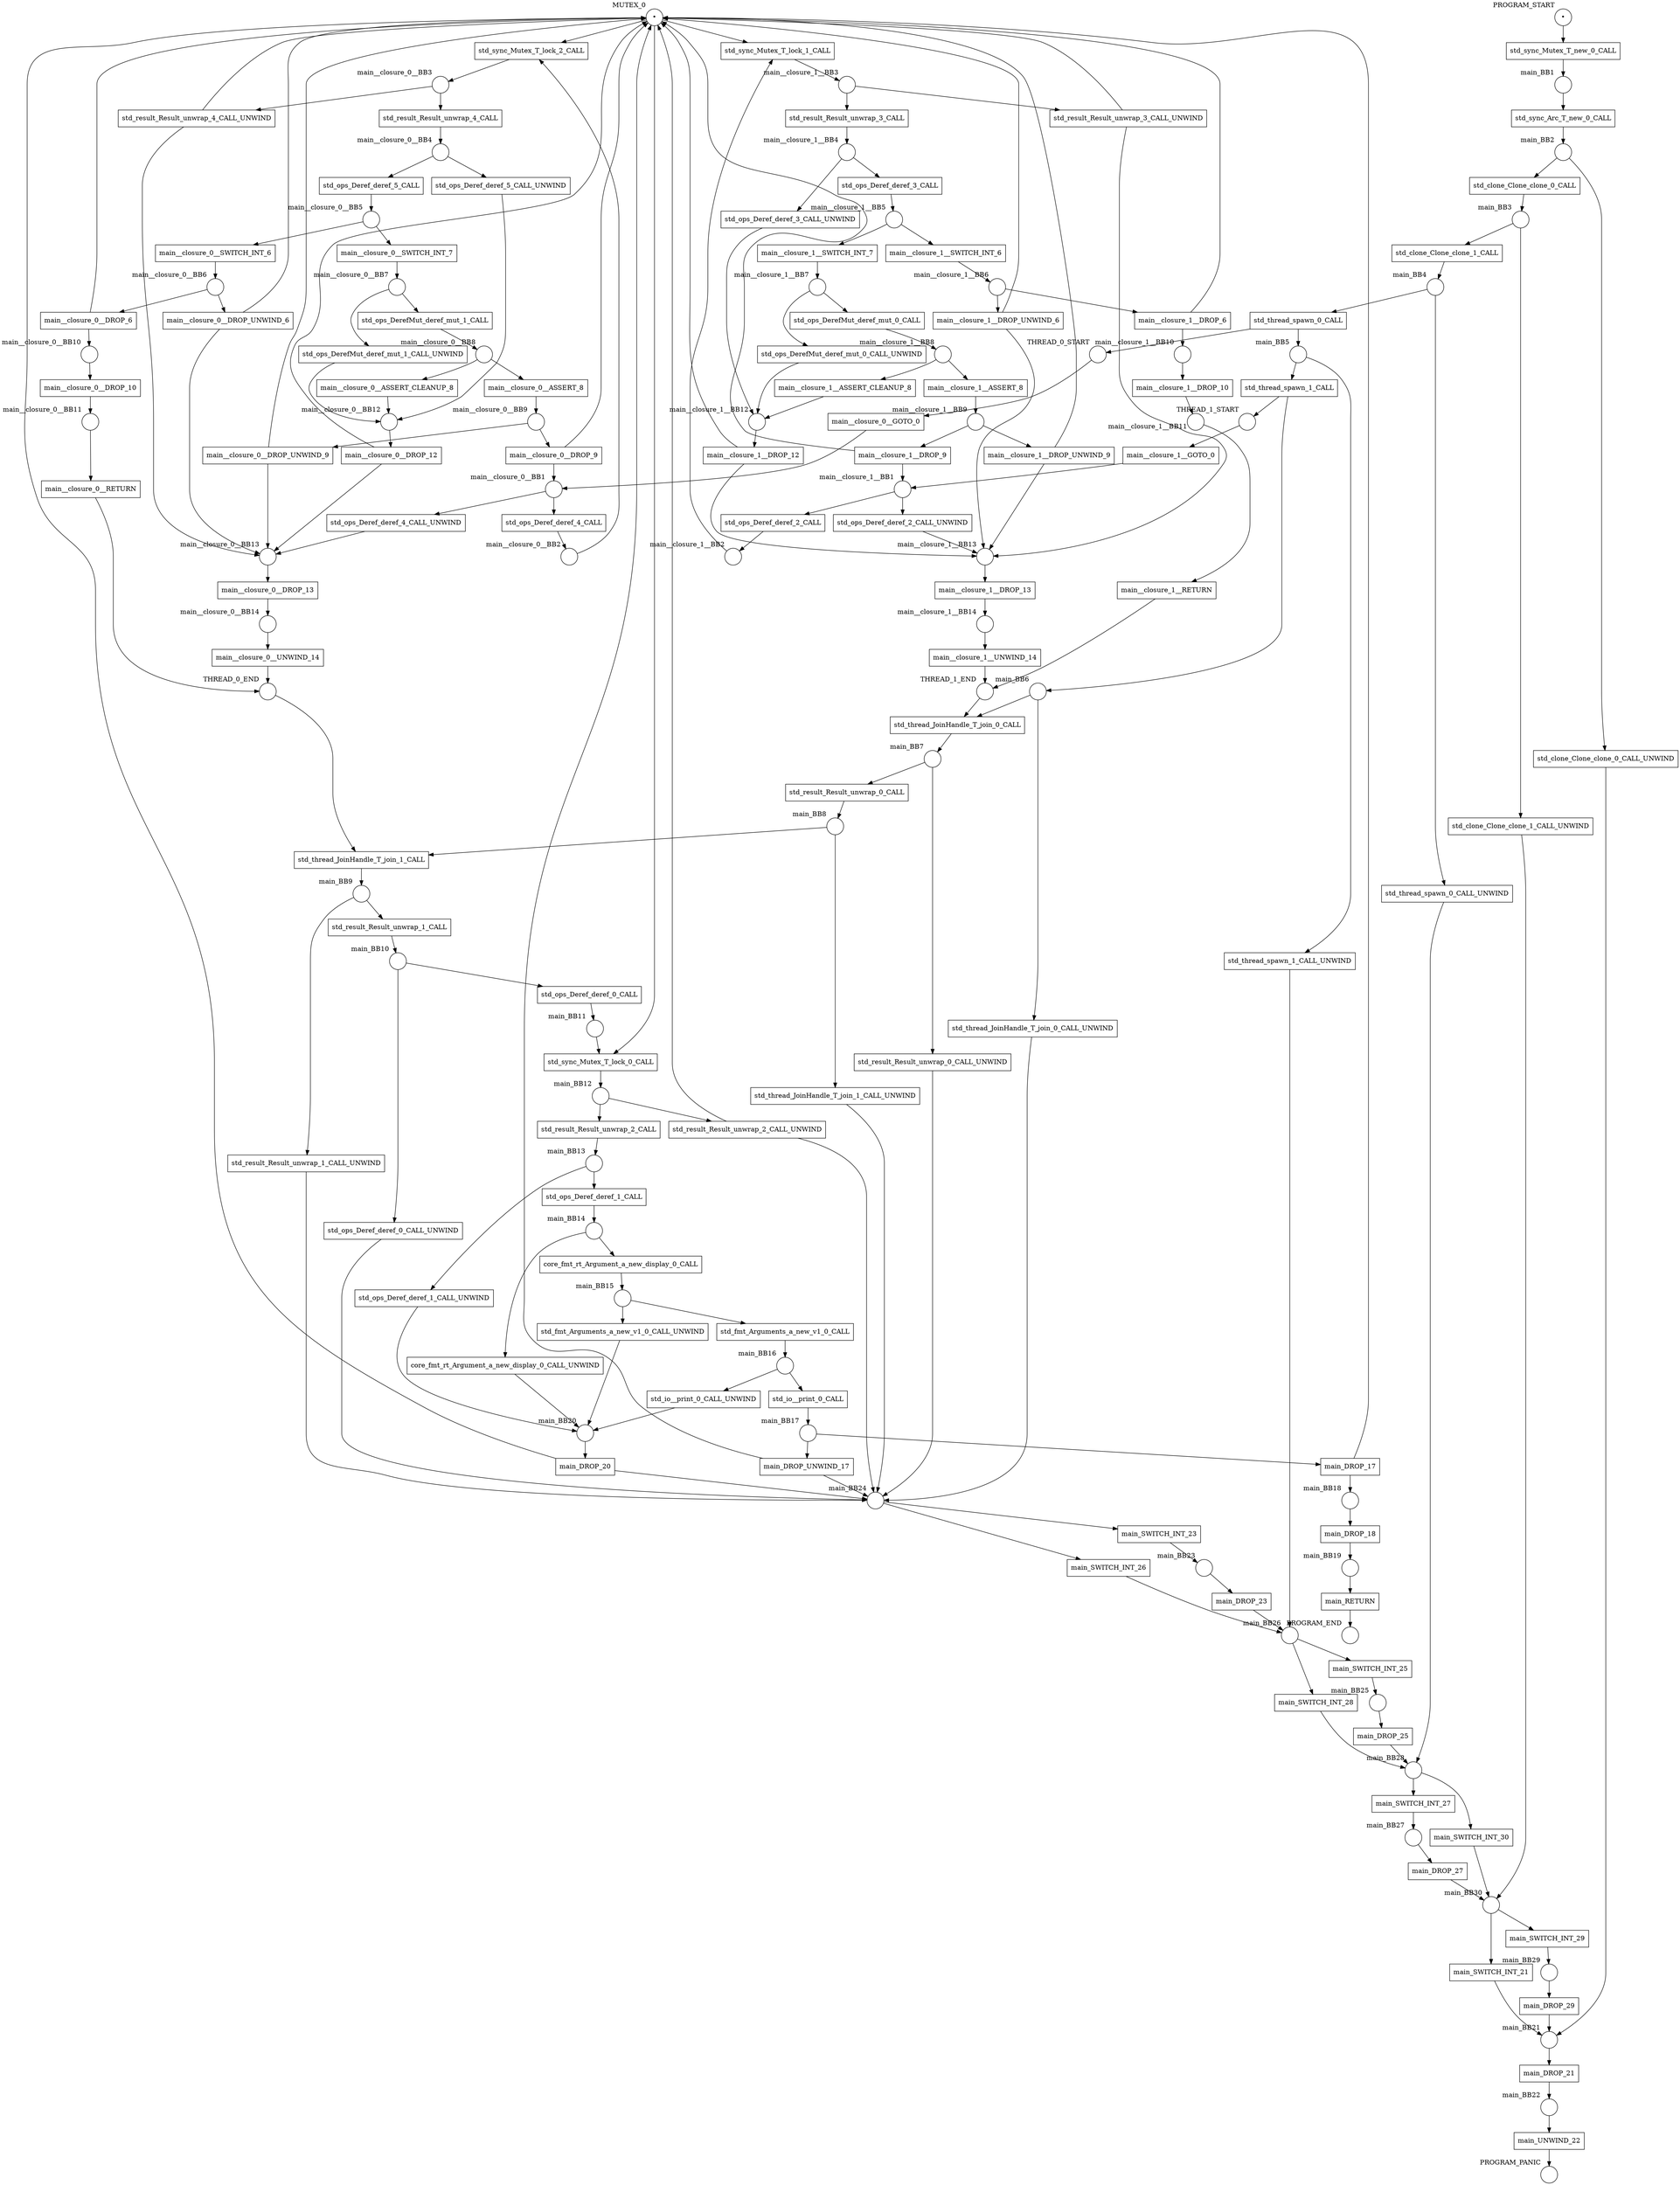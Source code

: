 digraph petrinet {
    MUTEX_0 [shape="circle" xlabel="MUTEX_0" label="•"];
    PROGRAM_END [shape="circle" xlabel="PROGRAM_END" label=""];
    PROGRAM_PANIC [shape="circle" xlabel="PROGRAM_PANIC" label=""];
    PROGRAM_START [shape="circle" xlabel="PROGRAM_START" label="•"];
    THREAD_0_END [shape="circle" xlabel="THREAD_0_END" label=""];
    THREAD_0_START [shape="circle" xlabel="THREAD_0_START" label=""];
    THREAD_1_END [shape="circle" xlabel="THREAD_1_END" label=""];
    THREAD_1_START [shape="circle" xlabel="THREAD_1_START" label=""];
    main_BB1 [shape="circle" xlabel="main_BB1" label=""];
    main_BB10 [shape="circle" xlabel="main_BB10" label=""];
    main_BB11 [shape="circle" xlabel="main_BB11" label=""];
    main_BB12 [shape="circle" xlabel="main_BB12" label=""];
    main_BB13 [shape="circle" xlabel="main_BB13" label=""];
    main_BB14 [shape="circle" xlabel="main_BB14" label=""];
    main_BB15 [shape="circle" xlabel="main_BB15" label=""];
    main_BB16 [shape="circle" xlabel="main_BB16" label=""];
    main_BB17 [shape="circle" xlabel="main_BB17" label=""];
    main_BB18 [shape="circle" xlabel="main_BB18" label=""];
    main_BB19 [shape="circle" xlabel="main_BB19" label=""];
    main_BB2 [shape="circle" xlabel="main_BB2" label=""];
    main_BB20 [shape="circle" xlabel="main_BB20" label=""];
    main_BB21 [shape="circle" xlabel="main_BB21" label=""];
    main_BB22 [shape="circle" xlabel="main_BB22" label=""];
    main_BB23 [shape="circle" xlabel="main_BB23" label=""];
    main_BB24 [shape="circle" xlabel="main_BB24" label=""];
    main_BB25 [shape="circle" xlabel="main_BB25" label=""];
    main_BB26 [shape="circle" xlabel="main_BB26" label=""];
    main_BB27 [shape="circle" xlabel="main_BB27" label=""];
    main_BB28 [shape="circle" xlabel="main_BB28" label=""];
    main_BB29 [shape="circle" xlabel="main_BB29" label=""];
    main_BB3 [shape="circle" xlabel="main_BB3" label=""];
    main_BB30 [shape="circle" xlabel="main_BB30" label=""];
    main_BB4 [shape="circle" xlabel="main_BB4" label=""];
    main_BB5 [shape="circle" xlabel="main_BB5" label=""];
    main_BB6 [shape="circle" xlabel="main_BB6" label=""];
    main_BB7 [shape="circle" xlabel="main_BB7" label=""];
    main_BB8 [shape="circle" xlabel="main_BB8" label=""];
    main_BB9 [shape="circle" xlabel="main_BB9" label=""];
    main__closure_0__BB1 [shape="circle" xlabel="main__closure_0__BB1" label=""];
    main__closure_0__BB10 [shape="circle" xlabel="main__closure_0__BB10" label=""];
    main__closure_0__BB11 [shape="circle" xlabel="main__closure_0__BB11" label=""];
    main__closure_0__BB12 [shape="circle" xlabel="main__closure_0__BB12" label=""];
    main__closure_0__BB13 [shape="circle" xlabel="main__closure_0__BB13" label=""];
    main__closure_0__BB14 [shape="circle" xlabel="main__closure_0__BB14" label=""];
    main__closure_0__BB2 [shape="circle" xlabel="main__closure_0__BB2" label=""];
    main__closure_0__BB3 [shape="circle" xlabel="main__closure_0__BB3" label=""];
    main__closure_0__BB4 [shape="circle" xlabel="main__closure_0__BB4" label=""];
    main__closure_0__BB5 [shape="circle" xlabel="main__closure_0__BB5" label=""];
    main__closure_0__BB6 [shape="circle" xlabel="main__closure_0__BB6" label=""];
    main__closure_0__BB7 [shape="circle" xlabel="main__closure_0__BB7" label=""];
    main__closure_0__BB8 [shape="circle" xlabel="main__closure_0__BB8" label=""];
    main__closure_0__BB9 [shape="circle" xlabel="main__closure_0__BB9" label=""];
    main__closure_1__BB1 [shape="circle" xlabel="main__closure_1__BB1" label=""];
    main__closure_1__BB10 [shape="circle" xlabel="main__closure_1__BB10" label=""];
    main__closure_1__BB11 [shape="circle" xlabel="main__closure_1__BB11" label=""];
    main__closure_1__BB12 [shape="circle" xlabel="main__closure_1__BB12" label=""];
    main__closure_1__BB13 [shape="circle" xlabel="main__closure_1__BB13" label=""];
    main__closure_1__BB14 [shape="circle" xlabel="main__closure_1__BB14" label=""];
    main__closure_1__BB2 [shape="circle" xlabel="main__closure_1__BB2" label=""];
    main__closure_1__BB3 [shape="circle" xlabel="main__closure_1__BB3" label=""];
    main__closure_1__BB4 [shape="circle" xlabel="main__closure_1__BB4" label=""];
    main__closure_1__BB5 [shape="circle" xlabel="main__closure_1__BB5" label=""];
    main__closure_1__BB6 [shape="circle" xlabel="main__closure_1__BB6" label=""];
    main__closure_1__BB7 [shape="circle" xlabel="main__closure_1__BB7" label=""];
    main__closure_1__BB8 [shape="circle" xlabel="main__closure_1__BB8" label=""];
    main__closure_1__BB9 [shape="circle" xlabel="main__closure_1__BB9" label=""];
    core_fmt_rt_Argument_a_new_display_0_CALL [shape="box" xlabel="" label="core_fmt_rt_Argument_a_new_display_0_CALL"];
    core_fmt_rt_Argument_a_new_display_0_CALL_UNWIND [shape="box" xlabel="" label="core_fmt_rt_Argument_a_new_display_0_CALL_UNWIND"];
    main_DROP_17 [shape="box" xlabel="" label="main_DROP_17"];
    main_DROP_18 [shape="box" xlabel="" label="main_DROP_18"];
    main_DROP_20 [shape="box" xlabel="" label="main_DROP_20"];
    main_DROP_21 [shape="box" xlabel="" label="main_DROP_21"];
    main_DROP_23 [shape="box" xlabel="" label="main_DROP_23"];
    main_DROP_25 [shape="box" xlabel="" label="main_DROP_25"];
    main_DROP_27 [shape="box" xlabel="" label="main_DROP_27"];
    main_DROP_29 [shape="box" xlabel="" label="main_DROP_29"];
    main_DROP_UNWIND_17 [shape="box" xlabel="" label="main_DROP_UNWIND_17"];
    main_RETURN [shape="box" xlabel="" label="main_RETURN"];
    main_SWITCH_INT_21 [shape="box" xlabel="" label="main_SWITCH_INT_21"];
    main_SWITCH_INT_23 [shape="box" xlabel="" label="main_SWITCH_INT_23"];
    main_SWITCH_INT_25 [shape="box" xlabel="" label="main_SWITCH_INT_25"];
    main_SWITCH_INT_26 [shape="box" xlabel="" label="main_SWITCH_INT_26"];
    main_SWITCH_INT_27 [shape="box" xlabel="" label="main_SWITCH_INT_27"];
    main_SWITCH_INT_28 [shape="box" xlabel="" label="main_SWITCH_INT_28"];
    main_SWITCH_INT_29 [shape="box" xlabel="" label="main_SWITCH_INT_29"];
    main_SWITCH_INT_30 [shape="box" xlabel="" label="main_SWITCH_INT_30"];
    main_UNWIND_22 [shape="box" xlabel="" label="main_UNWIND_22"];
    main__closure_0__ASSERT_8 [shape="box" xlabel="" label="main__closure_0__ASSERT_8"];
    main__closure_0__ASSERT_CLEANUP_8 [shape="box" xlabel="" label="main__closure_0__ASSERT_CLEANUP_8"];
    main__closure_0__DROP_10 [shape="box" xlabel="" label="main__closure_0__DROP_10"];
    main__closure_0__DROP_12 [shape="box" xlabel="" label="main__closure_0__DROP_12"];
    main__closure_0__DROP_13 [shape="box" xlabel="" label="main__closure_0__DROP_13"];
    main__closure_0__DROP_6 [shape="box" xlabel="" label="main__closure_0__DROP_6"];
    main__closure_0__DROP_9 [shape="box" xlabel="" label="main__closure_0__DROP_9"];
    main__closure_0__DROP_UNWIND_6 [shape="box" xlabel="" label="main__closure_0__DROP_UNWIND_6"];
    main__closure_0__DROP_UNWIND_9 [shape="box" xlabel="" label="main__closure_0__DROP_UNWIND_9"];
    main__closure_0__GOTO_0 [shape="box" xlabel="" label="main__closure_0__GOTO_0"];
    main__closure_0__RETURN [shape="box" xlabel="" label="main__closure_0__RETURN"];
    main__closure_0__SWITCH_INT_6 [shape="box" xlabel="" label="main__closure_0__SWITCH_INT_6"];
    main__closure_0__SWITCH_INT_7 [shape="box" xlabel="" label="main__closure_0__SWITCH_INT_7"];
    main__closure_0__UNWIND_14 [shape="box" xlabel="" label="main__closure_0__UNWIND_14"];
    main__closure_1__ASSERT_8 [shape="box" xlabel="" label="main__closure_1__ASSERT_8"];
    main__closure_1__ASSERT_CLEANUP_8 [shape="box" xlabel="" label="main__closure_1__ASSERT_CLEANUP_8"];
    main__closure_1__DROP_10 [shape="box" xlabel="" label="main__closure_1__DROP_10"];
    main__closure_1__DROP_12 [shape="box" xlabel="" label="main__closure_1__DROP_12"];
    main__closure_1__DROP_13 [shape="box" xlabel="" label="main__closure_1__DROP_13"];
    main__closure_1__DROP_6 [shape="box" xlabel="" label="main__closure_1__DROP_6"];
    main__closure_1__DROP_9 [shape="box" xlabel="" label="main__closure_1__DROP_9"];
    main__closure_1__DROP_UNWIND_6 [shape="box" xlabel="" label="main__closure_1__DROP_UNWIND_6"];
    main__closure_1__DROP_UNWIND_9 [shape="box" xlabel="" label="main__closure_1__DROP_UNWIND_9"];
    main__closure_1__GOTO_0 [shape="box" xlabel="" label="main__closure_1__GOTO_0"];
    main__closure_1__RETURN [shape="box" xlabel="" label="main__closure_1__RETURN"];
    main__closure_1__SWITCH_INT_6 [shape="box" xlabel="" label="main__closure_1__SWITCH_INT_6"];
    main__closure_1__SWITCH_INT_7 [shape="box" xlabel="" label="main__closure_1__SWITCH_INT_7"];
    main__closure_1__UNWIND_14 [shape="box" xlabel="" label="main__closure_1__UNWIND_14"];
    std_clone_Clone_clone_0_CALL [shape="box" xlabel="" label="std_clone_Clone_clone_0_CALL"];
    std_clone_Clone_clone_0_CALL_UNWIND [shape="box" xlabel="" label="std_clone_Clone_clone_0_CALL_UNWIND"];
    std_clone_Clone_clone_1_CALL [shape="box" xlabel="" label="std_clone_Clone_clone_1_CALL"];
    std_clone_Clone_clone_1_CALL_UNWIND [shape="box" xlabel="" label="std_clone_Clone_clone_1_CALL_UNWIND"];
    std_fmt_Arguments_a_new_v1_0_CALL [shape="box" xlabel="" label="std_fmt_Arguments_a_new_v1_0_CALL"];
    std_fmt_Arguments_a_new_v1_0_CALL_UNWIND [shape="box" xlabel="" label="std_fmt_Arguments_a_new_v1_0_CALL_UNWIND"];
    std_io__print_0_CALL [shape="box" xlabel="" label="std_io__print_0_CALL"];
    std_io__print_0_CALL_UNWIND [shape="box" xlabel="" label="std_io__print_0_CALL_UNWIND"];
    std_ops_DerefMut_deref_mut_0_CALL [shape="box" xlabel="" label="std_ops_DerefMut_deref_mut_0_CALL"];
    std_ops_DerefMut_deref_mut_0_CALL_UNWIND [shape="box" xlabel="" label="std_ops_DerefMut_deref_mut_0_CALL_UNWIND"];
    std_ops_DerefMut_deref_mut_1_CALL [shape="box" xlabel="" label="std_ops_DerefMut_deref_mut_1_CALL"];
    std_ops_DerefMut_deref_mut_1_CALL_UNWIND [shape="box" xlabel="" label="std_ops_DerefMut_deref_mut_1_CALL_UNWIND"];
    std_ops_Deref_deref_0_CALL [shape="box" xlabel="" label="std_ops_Deref_deref_0_CALL"];
    std_ops_Deref_deref_0_CALL_UNWIND [shape="box" xlabel="" label="std_ops_Deref_deref_0_CALL_UNWIND"];
    std_ops_Deref_deref_1_CALL [shape="box" xlabel="" label="std_ops_Deref_deref_1_CALL"];
    std_ops_Deref_deref_1_CALL_UNWIND [shape="box" xlabel="" label="std_ops_Deref_deref_1_CALL_UNWIND"];
    std_ops_Deref_deref_2_CALL [shape="box" xlabel="" label="std_ops_Deref_deref_2_CALL"];
    std_ops_Deref_deref_2_CALL_UNWIND [shape="box" xlabel="" label="std_ops_Deref_deref_2_CALL_UNWIND"];
    std_ops_Deref_deref_3_CALL [shape="box" xlabel="" label="std_ops_Deref_deref_3_CALL"];
    std_ops_Deref_deref_3_CALL_UNWIND [shape="box" xlabel="" label="std_ops_Deref_deref_3_CALL_UNWIND"];
    std_ops_Deref_deref_4_CALL [shape="box" xlabel="" label="std_ops_Deref_deref_4_CALL"];
    std_ops_Deref_deref_4_CALL_UNWIND [shape="box" xlabel="" label="std_ops_Deref_deref_4_CALL_UNWIND"];
    std_ops_Deref_deref_5_CALL [shape="box" xlabel="" label="std_ops_Deref_deref_5_CALL"];
    std_ops_Deref_deref_5_CALL_UNWIND [shape="box" xlabel="" label="std_ops_Deref_deref_5_CALL_UNWIND"];
    std_result_Result_unwrap_0_CALL [shape="box" xlabel="" label="std_result_Result_unwrap_0_CALL"];
    std_result_Result_unwrap_0_CALL_UNWIND [shape="box" xlabel="" label="std_result_Result_unwrap_0_CALL_UNWIND"];
    std_result_Result_unwrap_1_CALL [shape="box" xlabel="" label="std_result_Result_unwrap_1_CALL"];
    std_result_Result_unwrap_1_CALL_UNWIND [shape="box" xlabel="" label="std_result_Result_unwrap_1_CALL_UNWIND"];
    std_result_Result_unwrap_2_CALL [shape="box" xlabel="" label="std_result_Result_unwrap_2_CALL"];
    std_result_Result_unwrap_2_CALL_UNWIND [shape="box" xlabel="" label="std_result_Result_unwrap_2_CALL_UNWIND"];
    std_result_Result_unwrap_3_CALL [shape="box" xlabel="" label="std_result_Result_unwrap_3_CALL"];
    std_result_Result_unwrap_3_CALL_UNWIND [shape="box" xlabel="" label="std_result_Result_unwrap_3_CALL_UNWIND"];
    std_result_Result_unwrap_4_CALL [shape="box" xlabel="" label="std_result_Result_unwrap_4_CALL"];
    std_result_Result_unwrap_4_CALL_UNWIND [shape="box" xlabel="" label="std_result_Result_unwrap_4_CALL_UNWIND"];
    std_sync_Arc_T_new_0_CALL [shape="box" xlabel="" label="std_sync_Arc_T_new_0_CALL"];
    std_sync_Mutex_T_lock_0_CALL [shape="box" xlabel="" label="std_sync_Mutex_T_lock_0_CALL"];
    std_sync_Mutex_T_lock_1_CALL [shape="box" xlabel="" label="std_sync_Mutex_T_lock_1_CALL"];
    std_sync_Mutex_T_lock_2_CALL [shape="box" xlabel="" label="std_sync_Mutex_T_lock_2_CALL"];
    std_sync_Mutex_T_new_0_CALL [shape="box" xlabel="" label="std_sync_Mutex_T_new_0_CALL"];
    std_thread_JoinHandle_T_join_0_CALL [shape="box" xlabel="" label="std_thread_JoinHandle_T_join_0_CALL"];
    std_thread_JoinHandle_T_join_0_CALL_UNWIND [shape="box" xlabel="" label="std_thread_JoinHandle_T_join_0_CALL_UNWIND"];
    std_thread_JoinHandle_T_join_1_CALL [shape="box" xlabel="" label="std_thread_JoinHandle_T_join_1_CALL"];
    std_thread_JoinHandle_T_join_1_CALL_UNWIND [shape="box" xlabel="" label="std_thread_JoinHandle_T_join_1_CALL_UNWIND"];
    std_thread_spawn_0_CALL [shape="box" xlabel="" label="std_thread_spawn_0_CALL"];
    std_thread_spawn_0_CALL_UNWIND [shape="box" xlabel="" label="std_thread_spawn_0_CALL_UNWIND"];
    std_thread_spawn_1_CALL [shape="box" xlabel="" label="std_thread_spawn_1_CALL"];
    std_thread_spawn_1_CALL_UNWIND [shape="box" xlabel="" label="std_thread_spawn_1_CALL_UNWIND"];
    MUTEX_0 -> std_sync_Mutex_T_lock_0_CALL;
    MUTEX_0 -> std_sync_Mutex_T_lock_1_CALL;
    MUTEX_0 -> std_sync_Mutex_T_lock_2_CALL;
    PROGRAM_START -> std_sync_Mutex_T_new_0_CALL;
    THREAD_0_END -> std_thread_JoinHandle_T_join_1_CALL;
    THREAD_0_START -> main__closure_0__GOTO_0;
    THREAD_1_END -> std_thread_JoinHandle_T_join_0_CALL;
    THREAD_1_START -> main__closure_1__GOTO_0;
    main_BB1 -> std_sync_Arc_T_new_0_CALL;
    main_BB10 -> std_ops_Deref_deref_0_CALL;
    main_BB10 -> std_ops_Deref_deref_0_CALL_UNWIND;
    main_BB11 -> std_sync_Mutex_T_lock_0_CALL;
    main_BB12 -> std_result_Result_unwrap_2_CALL;
    main_BB12 -> std_result_Result_unwrap_2_CALL_UNWIND;
    main_BB13 -> std_ops_Deref_deref_1_CALL;
    main_BB13 -> std_ops_Deref_deref_1_CALL_UNWIND;
    main_BB14 -> core_fmt_rt_Argument_a_new_display_0_CALL;
    main_BB14 -> core_fmt_rt_Argument_a_new_display_0_CALL_UNWIND;
    main_BB15 -> std_fmt_Arguments_a_new_v1_0_CALL;
    main_BB15 -> std_fmt_Arguments_a_new_v1_0_CALL_UNWIND;
    main_BB16 -> std_io__print_0_CALL;
    main_BB16 -> std_io__print_0_CALL_UNWIND;
    main_BB17 -> main_DROP_17;
    main_BB17 -> main_DROP_UNWIND_17;
    main_BB18 -> main_DROP_18;
    main_BB19 -> main_RETURN;
    main_BB2 -> std_clone_Clone_clone_0_CALL;
    main_BB2 -> std_clone_Clone_clone_0_CALL_UNWIND;
    main_BB20 -> main_DROP_20;
    main_BB21 -> main_DROP_21;
    main_BB22 -> main_UNWIND_22;
    main_BB23 -> main_DROP_23;
    main_BB24 -> main_SWITCH_INT_23;
    main_BB24 -> main_SWITCH_INT_26;
    main_BB25 -> main_DROP_25;
    main_BB26 -> main_SWITCH_INT_25;
    main_BB26 -> main_SWITCH_INT_28;
    main_BB27 -> main_DROP_27;
    main_BB28 -> main_SWITCH_INT_27;
    main_BB28 -> main_SWITCH_INT_30;
    main_BB29 -> main_DROP_29;
    main_BB3 -> std_clone_Clone_clone_1_CALL;
    main_BB3 -> std_clone_Clone_clone_1_CALL_UNWIND;
    main_BB30 -> main_SWITCH_INT_21;
    main_BB30 -> main_SWITCH_INT_29;
    main_BB4 -> std_thread_spawn_0_CALL;
    main_BB4 -> std_thread_spawn_0_CALL_UNWIND;
    main_BB5 -> std_thread_spawn_1_CALL;
    main_BB5 -> std_thread_spawn_1_CALL_UNWIND;
    main_BB6 -> std_thread_JoinHandle_T_join_0_CALL;
    main_BB6 -> std_thread_JoinHandle_T_join_0_CALL_UNWIND;
    main_BB7 -> std_result_Result_unwrap_0_CALL;
    main_BB7 -> std_result_Result_unwrap_0_CALL_UNWIND;
    main_BB8 -> std_thread_JoinHandle_T_join_1_CALL;
    main_BB8 -> std_thread_JoinHandle_T_join_1_CALL_UNWIND;
    main_BB9 -> std_result_Result_unwrap_1_CALL;
    main_BB9 -> std_result_Result_unwrap_1_CALL_UNWIND;
    main__closure_0__BB1 -> std_ops_Deref_deref_4_CALL;
    main__closure_0__BB1 -> std_ops_Deref_deref_4_CALL_UNWIND;
    main__closure_0__BB10 -> main__closure_0__DROP_10;
    main__closure_0__BB11 -> main__closure_0__RETURN;
    main__closure_0__BB12 -> main__closure_0__DROP_12;
    main__closure_0__BB13 -> main__closure_0__DROP_13;
    main__closure_0__BB14 -> main__closure_0__UNWIND_14;
    main__closure_0__BB2 -> std_sync_Mutex_T_lock_2_CALL;
    main__closure_0__BB3 -> std_result_Result_unwrap_4_CALL;
    main__closure_0__BB3 -> std_result_Result_unwrap_4_CALL_UNWIND;
    main__closure_0__BB4 -> std_ops_Deref_deref_5_CALL;
    main__closure_0__BB4 -> std_ops_Deref_deref_5_CALL_UNWIND;
    main__closure_0__BB5 -> main__closure_0__SWITCH_INT_6;
    main__closure_0__BB5 -> main__closure_0__SWITCH_INT_7;
    main__closure_0__BB6 -> main__closure_0__DROP_6;
    main__closure_0__BB6 -> main__closure_0__DROP_UNWIND_6;
    main__closure_0__BB7 -> std_ops_DerefMut_deref_mut_1_CALL;
    main__closure_0__BB7 -> std_ops_DerefMut_deref_mut_1_CALL_UNWIND;
    main__closure_0__BB8 -> main__closure_0__ASSERT_8;
    main__closure_0__BB8 -> main__closure_0__ASSERT_CLEANUP_8;
    main__closure_0__BB9 -> main__closure_0__DROP_9;
    main__closure_0__BB9 -> main__closure_0__DROP_UNWIND_9;
    main__closure_1__BB1 -> std_ops_Deref_deref_2_CALL;
    main__closure_1__BB1 -> std_ops_Deref_deref_2_CALL_UNWIND;
    main__closure_1__BB10 -> main__closure_1__DROP_10;
    main__closure_1__BB11 -> main__closure_1__RETURN;
    main__closure_1__BB12 -> main__closure_1__DROP_12;
    main__closure_1__BB13 -> main__closure_1__DROP_13;
    main__closure_1__BB14 -> main__closure_1__UNWIND_14;
    main__closure_1__BB2 -> std_sync_Mutex_T_lock_1_CALL;
    main__closure_1__BB3 -> std_result_Result_unwrap_3_CALL;
    main__closure_1__BB3 -> std_result_Result_unwrap_3_CALL_UNWIND;
    main__closure_1__BB4 -> std_ops_Deref_deref_3_CALL;
    main__closure_1__BB4 -> std_ops_Deref_deref_3_CALL_UNWIND;
    main__closure_1__BB5 -> main__closure_1__SWITCH_INT_6;
    main__closure_1__BB5 -> main__closure_1__SWITCH_INT_7;
    main__closure_1__BB6 -> main__closure_1__DROP_6;
    main__closure_1__BB6 -> main__closure_1__DROP_UNWIND_6;
    main__closure_1__BB7 -> std_ops_DerefMut_deref_mut_0_CALL;
    main__closure_1__BB7 -> std_ops_DerefMut_deref_mut_0_CALL_UNWIND;
    main__closure_1__BB8 -> main__closure_1__ASSERT_8;
    main__closure_1__BB8 -> main__closure_1__ASSERT_CLEANUP_8;
    main__closure_1__BB9 -> main__closure_1__DROP_9;
    main__closure_1__BB9 -> main__closure_1__DROP_UNWIND_9;
    core_fmt_rt_Argument_a_new_display_0_CALL -> main_BB15;
    core_fmt_rt_Argument_a_new_display_0_CALL_UNWIND -> main_BB20;
    main_DROP_17 -> MUTEX_0;
    main_DROP_17 -> main_BB18;
    main_DROP_18 -> main_BB19;
    main_DROP_20 -> MUTEX_0;
    main_DROP_20 -> main_BB24;
    main_DROP_21 -> main_BB22;
    main_DROP_23 -> main_BB26;
    main_DROP_25 -> main_BB28;
    main_DROP_27 -> main_BB30;
    main_DROP_29 -> main_BB21;
    main_DROP_UNWIND_17 -> MUTEX_0;
    main_DROP_UNWIND_17 -> main_BB24;
    main_RETURN -> PROGRAM_END;
    main_SWITCH_INT_21 -> main_BB21;
    main_SWITCH_INT_23 -> main_BB23;
    main_SWITCH_INT_25 -> main_BB25;
    main_SWITCH_INT_26 -> main_BB26;
    main_SWITCH_INT_27 -> main_BB27;
    main_SWITCH_INT_28 -> main_BB28;
    main_SWITCH_INT_29 -> main_BB29;
    main_SWITCH_INT_30 -> main_BB30;
    main_UNWIND_22 -> PROGRAM_PANIC;
    main__closure_0__ASSERT_8 -> main__closure_0__BB9;
    main__closure_0__ASSERT_CLEANUP_8 -> main__closure_0__BB12;
    main__closure_0__DROP_10 -> main__closure_0__BB11;
    main__closure_0__DROP_12 -> MUTEX_0;
    main__closure_0__DROP_12 -> main__closure_0__BB13;
    main__closure_0__DROP_13 -> main__closure_0__BB14;
    main__closure_0__DROP_6 -> MUTEX_0;
    main__closure_0__DROP_6 -> main__closure_0__BB10;
    main__closure_0__DROP_9 -> MUTEX_0;
    main__closure_0__DROP_9 -> main__closure_0__BB1;
    main__closure_0__DROP_UNWIND_6 -> MUTEX_0;
    main__closure_0__DROP_UNWIND_6 -> main__closure_0__BB13;
    main__closure_0__DROP_UNWIND_9 -> MUTEX_0;
    main__closure_0__DROP_UNWIND_9 -> main__closure_0__BB13;
    main__closure_0__GOTO_0 -> main__closure_0__BB1;
    main__closure_0__RETURN -> THREAD_0_END;
    main__closure_0__SWITCH_INT_6 -> main__closure_0__BB6;
    main__closure_0__SWITCH_INT_7 -> main__closure_0__BB7;
    main__closure_0__UNWIND_14 -> THREAD_0_END;
    main__closure_1__ASSERT_8 -> main__closure_1__BB9;
    main__closure_1__ASSERT_CLEANUP_8 -> main__closure_1__BB12;
    main__closure_1__DROP_10 -> main__closure_1__BB11;
    main__closure_1__DROP_12 -> MUTEX_0;
    main__closure_1__DROP_12 -> main__closure_1__BB13;
    main__closure_1__DROP_13 -> main__closure_1__BB14;
    main__closure_1__DROP_6 -> MUTEX_0;
    main__closure_1__DROP_6 -> main__closure_1__BB10;
    main__closure_1__DROP_9 -> MUTEX_0;
    main__closure_1__DROP_9 -> main__closure_1__BB1;
    main__closure_1__DROP_UNWIND_6 -> MUTEX_0;
    main__closure_1__DROP_UNWIND_6 -> main__closure_1__BB13;
    main__closure_1__DROP_UNWIND_9 -> MUTEX_0;
    main__closure_1__DROP_UNWIND_9 -> main__closure_1__BB13;
    main__closure_1__GOTO_0 -> main__closure_1__BB1;
    main__closure_1__RETURN -> THREAD_1_END;
    main__closure_1__SWITCH_INT_6 -> main__closure_1__BB6;
    main__closure_1__SWITCH_INT_7 -> main__closure_1__BB7;
    main__closure_1__UNWIND_14 -> THREAD_1_END;
    std_clone_Clone_clone_0_CALL -> main_BB3;
    std_clone_Clone_clone_0_CALL_UNWIND -> main_BB21;
    std_clone_Clone_clone_1_CALL -> main_BB4;
    std_clone_Clone_clone_1_CALL_UNWIND -> main_BB30;
    std_fmt_Arguments_a_new_v1_0_CALL -> main_BB16;
    std_fmt_Arguments_a_new_v1_0_CALL_UNWIND -> main_BB20;
    std_io__print_0_CALL -> main_BB17;
    std_io__print_0_CALL_UNWIND -> main_BB20;
    std_ops_DerefMut_deref_mut_0_CALL -> main__closure_1__BB8;
    std_ops_DerefMut_deref_mut_0_CALL_UNWIND -> main__closure_1__BB12;
    std_ops_DerefMut_deref_mut_1_CALL -> main__closure_0__BB8;
    std_ops_DerefMut_deref_mut_1_CALL_UNWIND -> main__closure_0__BB12;
    std_ops_Deref_deref_0_CALL -> main_BB11;
    std_ops_Deref_deref_0_CALL_UNWIND -> main_BB24;
    std_ops_Deref_deref_1_CALL -> main_BB14;
    std_ops_Deref_deref_1_CALL_UNWIND -> main_BB20;
    std_ops_Deref_deref_2_CALL -> main__closure_1__BB2;
    std_ops_Deref_deref_2_CALL_UNWIND -> main__closure_1__BB13;
    std_ops_Deref_deref_3_CALL -> main__closure_1__BB5;
    std_ops_Deref_deref_3_CALL_UNWIND -> main__closure_1__BB12;
    std_ops_Deref_deref_4_CALL -> main__closure_0__BB2;
    std_ops_Deref_deref_4_CALL_UNWIND -> main__closure_0__BB13;
    std_ops_Deref_deref_5_CALL -> main__closure_0__BB5;
    std_ops_Deref_deref_5_CALL_UNWIND -> main__closure_0__BB12;
    std_result_Result_unwrap_0_CALL -> main_BB8;
    std_result_Result_unwrap_0_CALL_UNWIND -> main_BB24;
    std_result_Result_unwrap_1_CALL -> main_BB10;
    std_result_Result_unwrap_1_CALL_UNWIND -> main_BB24;
    std_result_Result_unwrap_2_CALL -> main_BB13;
    std_result_Result_unwrap_2_CALL_UNWIND -> MUTEX_0;
    std_result_Result_unwrap_2_CALL_UNWIND -> main_BB24;
    std_result_Result_unwrap_3_CALL -> main__closure_1__BB4;
    std_result_Result_unwrap_3_CALL_UNWIND -> MUTEX_0;
    std_result_Result_unwrap_3_CALL_UNWIND -> main__closure_1__BB13;
    std_result_Result_unwrap_4_CALL -> main__closure_0__BB4;
    std_result_Result_unwrap_4_CALL_UNWIND -> MUTEX_0;
    std_result_Result_unwrap_4_CALL_UNWIND -> main__closure_0__BB13;
    std_sync_Arc_T_new_0_CALL -> main_BB2;
    std_sync_Mutex_T_lock_0_CALL -> main_BB12;
    std_sync_Mutex_T_lock_1_CALL -> main__closure_1__BB3;
    std_sync_Mutex_T_lock_2_CALL -> main__closure_0__BB3;
    std_sync_Mutex_T_new_0_CALL -> main_BB1;
    std_thread_JoinHandle_T_join_0_CALL -> main_BB7;
    std_thread_JoinHandle_T_join_0_CALL_UNWIND -> main_BB24;
    std_thread_JoinHandle_T_join_1_CALL -> main_BB9;
    std_thread_JoinHandle_T_join_1_CALL_UNWIND -> main_BB24;
    std_thread_spawn_0_CALL -> THREAD_0_START;
    std_thread_spawn_0_CALL -> main_BB5;
    std_thread_spawn_0_CALL_UNWIND -> main_BB28;
    std_thread_spawn_1_CALL -> THREAD_1_START;
    std_thread_spawn_1_CALL -> main_BB6;
    std_thread_spawn_1_CALL_UNWIND -> main_BB26;
}
